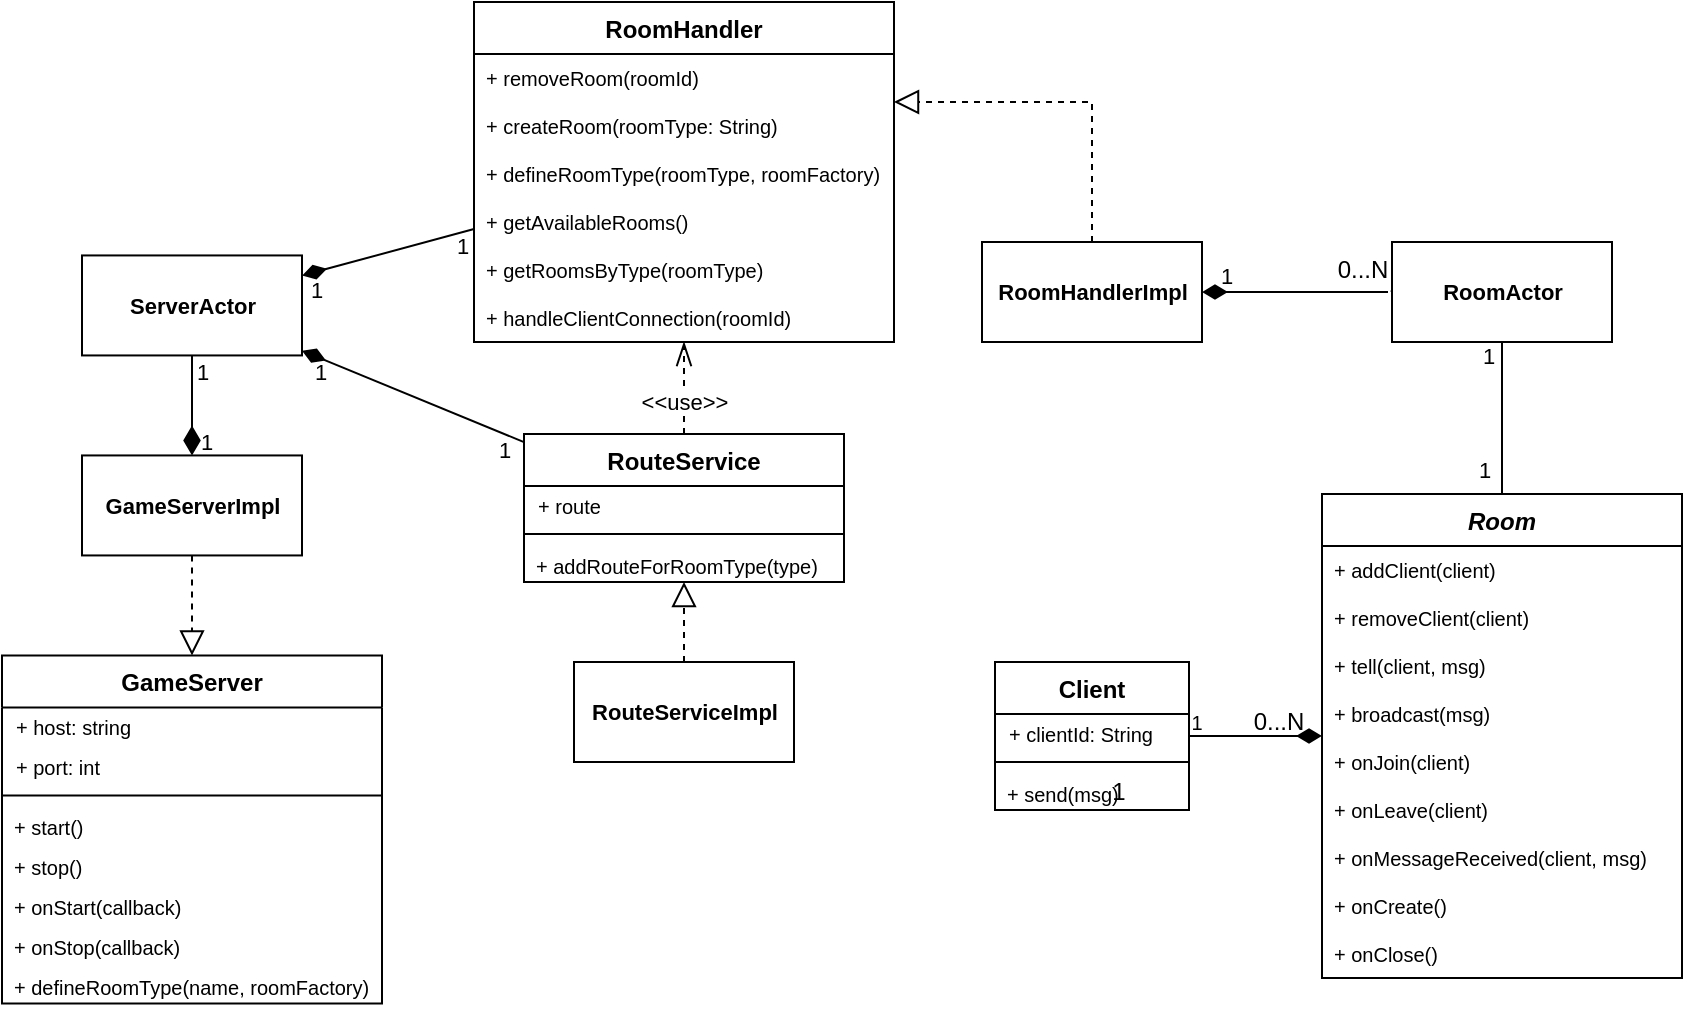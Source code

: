 <mxfile version="13.0.0" type="device"><diagram id="ggWkFIttFP3k0YCquZvB" name="Page-1"><mxGraphModel dx="2170" dy="2252" grid="1" gridSize="10" guides="1" tooltips="1" connect="1" arrows="1" fold="1" page="1" pageScale="1" pageWidth="827" pageHeight="1169" math="0" shadow="0"><root><mxCell id="0"/><mxCell id="1" parent="0"/><mxCell id="0N-Xk1b8U283-z4MfSpy-99" value="ServerActor" style="html=1;fontSize=11;fontStyle=1" parent="1" vertex="1"><mxGeometry x="160" y="106.72" width="110" height="50" as="geometry"/></mxCell><mxCell id="0N-Xk1b8U283-z4MfSpy-100" style="rounded=0;orthogonalLoop=1;jettySize=auto;html=1;endArrow=none;endFill=0;fontSize=11;startArrow=diamondThin;startFill=1;strokeWidth=1;endSize=6;startSize=10;" parent="1" source="0N-Xk1b8U283-z4MfSpy-99" target="0N-Xk1b8U283-z4MfSpy-129" edge="1"><mxGeometry relative="1" as="geometry"><mxPoint x="356" y="126.72" as="sourcePoint"/><mxPoint x="302" y="100.001" as="targetPoint"/></mxGeometry></mxCell><mxCell id="0N-Xk1b8U283-z4MfSpy-101" value="1" style="edgeLabel;html=1;align=center;verticalAlign=middle;resizable=0;points=[];labelBackgroundColor=none;" parent="0N-Xk1b8U283-z4MfSpy-100" vertex="1" connectable="0"><mxGeometry x="-0.906" y="1" relative="1" as="geometry"><mxPoint x="3.48" y="8.69" as="offset"/></mxGeometry></mxCell><mxCell id="0N-Xk1b8U283-z4MfSpy-102" value="1" style="edgeLabel;html=1;align=center;verticalAlign=middle;resizable=0;points=[];labelBackgroundColor=none;" parent="0N-Xk1b8U283-z4MfSpy-100" vertex="1" connectable="0"><mxGeometry x="0.685" y="1" relative="1" as="geometry"><mxPoint x="8.01" y="5.76" as="offset"/></mxGeometry></mxCell><mxCell id="0N-Xk1b8U283-z4MfSpy-103" style="edgeStyle=orthogonalEdgeStyle;rounded=0;orthogonalLoop=1;jettySize=auto;html=1;dashed=1;startArrow=none;startFill=0;startSize=10;endArrow=openThin;endFill=0;endSize=10;strokeWidth=1;fontSize=11;" parent="1" source="0N-Xk1b8U283-z4MfSpy-136" target="0N-Xk1b8U283-z4MfSpy-129" edge="1"><mxGeometry relative="1" as="geometry"><mxPoint x="461" y="210" as="sourcePoint"/><mxPoint x="461" y="150" as="targetPoint"/></mxGeometry></mxCell><mxCell id="0N-Xk1b8U283-z4MfSpy-104" value="&amp;lt;&amp;lt;use&amp;gt;&amp;gt;" style="text;html=1;align=center;verticalAlign=middle;resizable=0;points=[];labelBackgroundColor=#ffffff;fontSize=11;" parent="0N-Xk1b8U283-z4MfSpy-103" vertex="1" connectable="0"><mxGeometry x="0.269" y="-1" relative="1" as="geometry"><mxPoint x="-1" y="13.17" as="offset"/></mxGeometry></mxCell><mxCell id="0N-Xk1b8U283-z4MfSpy-105" style="rounded=0;orthogonalLoop=1;jettySize=auto;html=1;endArrow=none;endFill=0;fontSize=11;startArrow=diamondThin;startFill=1;strokeWidth=1;endSize=6;startSize=10;" parent="1" source="0N-Xk1b8U283-z4MfSpy-99" target="0N-Xk1b8U283-z4MfSpy-136" edge="1"><mxGeometry relative="1" as="geometry"><mxPoint x="276" y="196.72" as="sourcePoint"/><mxPoint x="334.51" y="192.72" as="targetPoint"/></mxGeometry></mxCell><mxCell id="0N-Xk1b8U283-z4MfSpy-106" value="1" style="edgeLabel;html=1;align=center;verticalAlign=middle;resizable=0;points=[];labelBackgroundColor=none;" parent="0N-Xk1b8U283-z4MfSpy-105" vertex="1" connectable="0"><mxGeometry x="-0.838" y="1" relative="1" as="geometry"><mxPoint y="8" as="offset"/></mxGeometry></mxCell><mxCell id="0N-Xk1b8U283-z4MfSpy-107" value="1" style="edgeLabel;html=1;align=center;verticalAlign=middle;resizable=0;points=[];labelBackgroundColor=none;" parent="0N-Xk1b8U283-z4MfSpy-105" vertex="1" connectable="0"><mxGeometry x="0.687" relative="1" as="geometry"><mxPoint x="7.33" y="11" as="offset"/></mxGeometry></mxCell><mxCell id="0N-Xk1b8U283-z4MfSpy-108" style="rounded=0;orthogonalLoop=1;jettySize=auto;html=1;endArrow=none;endFill=0;fontSize=11;startArrow=diamondThin;startFill=1;strokeWidth=1;endSize=6;startSize=10;" parent="1" source="0N-Xk1b8U283-z4MfSpy-128" target="0N-Xk1b8U283-z4MfSpy-115" edge="1"><mxGeometry relative="1" as="geometry"><mxPoint x="554" y="300" as="sourcePoint"/><mxPoint x="694" y="300" as="targetPoint"/></mxGeometry></mxCell><mxCell id="0N-Xk1b8U283-z4MfSpy-109" value="1" style="text;html=1;align=center;verticalAlign=middle;resizable=0;points=[];labelBackgroundColor=none;fontSize=11;" parent="0N-Xk1b8U283-z4MfSpy-108" vertex="1" connectable="0"><mxGeometry x="-0.86" relative="1" as="geometry"><mxPoint x="5.06" y="-8.59" as="offset"/></mxGeometry></mxCell><mxCell id="0N-Xk1b8U283-z4MfSpy-110" value="1" style="text;html=1;align=center;verticalAlign=middle;resizable=0;points=[];labelBackgroundColor=#ffffff;fontSize=11;" parent="0N-Xk1b8U283-z4MfSpy-108" vertex="1" connectable="0"><mxGeometry x="0.809" y="1" relative="1" as="geometry"><mxPoint x="10" y="-3.16" as="offset"/></mxGeometry></mxCell><mxCell id="0N-Xk1b8U283-z4MfSpy-111" value="0...N" style="text;html=1;align=center;verticalAlign=middle;resizable=0;points=[];" parent="0N-Xk1b8U283-z4MfSpy-108" vertex="1" connectable="0"><mxGeometry x="0.689" y="1" relative="1" as="geometry"><mxPoint y="-10" as="offset"/></mxGeometry></mxCell><mxCell id="0N-Xk1b8U283-z4MfSpy-112" style="edgeStyle=none;rounded=0;orthogonalLoop=1;jettySize=auto;html=1;startArrow=none;startFill=0;startSize=12;endArrow=none;endFill=0;endSize=11;strokeWidth=1;fontSize=11;" parent="1" source="0N-Xk1b8U283-z4MfSpy-115" target="0N-Xk1b8U283-z4MfSpy-149" edge="1"><mxGeometry relative="1" as="geometry"><mxPoint x="635" y="300" as="targetPoint"/><Array as="points"/></mxGeometry></mxCell><mxCell id="0N-Xk1b8U283-z4MfSpy-113" value="1" style="edgeLabel;html=1;align=center;verticalAlign=middle;resizable=0;points=[];labelBackgroundColor=none;" parent="0N-Xk1b8U283-z4MfSpy-112" vertex="1" connectable="0"><mxGeometry x="-0.679" relative="1" as="geometry"><mxPoint x="-7" y="-5.71" as="offset"/></mxGeometry></mxCell><mxCell id="0N-Xk1b8U283-z4MfSpy-114" value="1" style="edgeLabel;html=1;align=center;verticalAlign=middle;resizable=0;points=[];labelBackgroundColor=none;" parent="0N-Xk1b8U283-z4MfSpy-112" vertex="1" connectable="0"><mxGeometry x="0.802" relative="1" as="geometry"><mxPoint x="-9.1" y="-5" as="offset"/></mxGeometry></mxCell><mxCell id="0N-Xk1b8U283-z4MfSpy-115" value="RoomActor" style="html=1;fontSize=11;fontStyle=1" parent="1" vertex="1"><mxGeometry x="815" y="100" width="110" height="50" as="geometry"/></mxCell><mxCell id="0N-Xk1b8U283-z4MfSpy-116" style="edgeStyle=none;rounded=0;orthogonalLoop=1;jettySize=auto;html=1;dashed=1;startArrow=none;startFill=0;startSize=10;endArrow=block;endFill=0;endSize=10;strokeWidth=1;fontSize=11;" parent="1" source="0N-Xk1b8U283-z4MfSpy-120" target="0N-Xk1b8U283-z4MfSpy-140" edge="1"><mxGeometry relative="1" as="geometry"><mxPoint x="136" y="231.72" as="targetPoint"/></mxGeometry></mxCell><mxCell id="0N-Xk1b8U283-z4MfSpy-117" style="edgeStyle=none;rounded=0;orthogonalLoop=1;jettySize=auto;html=1;startArrow=diamondThin;startFill=1;startSize=12;endArrow=none;endFill=0;endSize=10;strokeColor=#000000;" parent="1" source="0N-Xk1b8U283-z4MfSpy-120" target="0N-Xk1b8U283-z4MfSpy-99" edge="1"><mxGeometry relative="1" as="geometry"/></mxCell><mxCell id="0N-Xk1b8U283-z4MfSpy-118" value="1" style="edgeLabel;html=1;align=center;verticalAlign=middle;resizable=0;points=[];labelBackgroundColor=none;" parent="0N-Xk1b8U283-z4MfSpy-117" vertex="1" connectable="0"><mxGeometry x="-0.756" relative="1" as="geometry"><mxPoint x="7" y="-1" as="offset"/></mxGeometry></mxCell><mxCell id="0N-Xk1b8U283-z4MfSpy-119" value="1" style="edgeLabel;html=1;align=center;verticalAlign=middle;resizable=0;points=[];labelBackgroundColor=none;" parent="0N-Xk1b8U283-z4MfSpy-117" vertex="1" connectable="0"><mxGeometry x="0.8" relative="1" as="geometry"><mxPoint x="5" y="3" as="offset"/></mxGeometry></mxCell><mxCell id="0N-Xk1b8U283-z4MfSpy-120" value="GameServerImpl" style="html=1;fontSize=11;fontStyle=1" parent="1" vertex="1"><mxGeometry x="160" y="206.72" width="110" height="50" as="geometry"/></mxCell><mxCell id="0N-Xk1b8U283-z4MfSpy-121" style="edgeStyle=orthogonalEdgeStyle;rounded=0;orthogonalLoop=1;jettySize=auto;html=1;endArrow=block;endFill=0;dashed=1;strokeWidth=1;endSize=10;" parent="1" source="0N-Xk1b8U283-z4MfSpy-122" target="0N-Xk1b8U283-z4MfSpy-136" edge="1"><mxGeometry relative="1" as="geometry"><mxPoint x="461" y="260" as="targetPoint"/></mxGeometry></mxCell><mxCell id="0N-Xk1b8U283-z4MfSpy-122" value="RouteServiceImpl" style="html=1;fontSize=11;fontStyle=1" parent="1" vertex="1"><mxGeometry x="406" y="310" width="110" height="50" as="geometry"/></mxCell><mxCell id="0N-Xk1b8U283-z4MfSpy-123" style="edgeStyle=none;rounded=0;orthogonalLoop=1;jettySize=auto;html=1;endArrow=diamondThin;endFill=1;endSize=10;strokeWidth=1;startSize=10;" parent="1" source="0N-Xk1b8U283-z4MfSpy-159" target="0N-Xk1b8U283-z4MfSpy-149" edge="1"><mxGeometry relative="1" as="geometry"><mxPoint x="685.495" y="420" as="sourcePoint"/><mxPoint x="635" y="350" as="targetPoint"/></mxGeometry></mxCell><mxCell id="0N-Xk1b8U283-z4MfSpy-124" value="1" style="text;html=1;align=center;verticalAlign=middle;resizable=0;points=[];" parent="0N-Xk1b8U283-z4MfSpy-123" vertex="1" connectable="0"><mxGeometry x="0.665" relative="1" as="geometry"><mxPoint x="-91.26" y="27.93" as="offset"/></mxGeometry></mxCell><mxCell id="0N-Xk1b8U283-z4MfSpy-125" value="0...N" style="text;html=1;align=center;verticalAlign=middle;resizable=0;points=[];" parent="0N-Xk1b8U283-z4MfSpy-123" vertex="1" connectable="0"><mxGeometry x="-0.69" y="1" relative="1" as="geometry"><mxPoint x="33.27" y="-6.0" as="offset"/></mxGeometry></mxCell><mxCell id="0N-Xk1b8U283-z4MfSpy-126" value="1" style="edgeLabel;html=1;align=center;verticalAlign=middle;resizable=0;points=[];fontSize=10;labelBackgroundColor=none;" parent="0N-Xk1b8U283-z4MfSpy-123" vertex="1" connectable="0"><mxGeometry x="-0.809" relative="1" as="geometry"><mxPoint x="-2.76" y="-7.41" as="offset"/></mxGeometry></mxCell><mxCell id="0N-Xk1b8U283-z4MfSpy-127" style="edgeStyle=orthogonalEdgeStyle;rounded=0;orthogonalLoop=1;jettySize=auto;html=1;endArrow=block;endFill=0;dashed=1;startSize=6;endSize=10;" parent="1" source="0N-Xk1b8U283-z4MfSpy-128" target="0N-Xk1b8U283-z4MfSpy-129" edge="1"><mxGeometry relative="1" as="geometry"><mxPoint x="516" y="125" as="targetPoint"/><Array as="points"><mxPoint x="665" y="30"/></Array></mxGeometry></mxCell><mxCell id="0N-Xk1b8U283-z4MfSpy-128" value="RoomHandlerImpl" style="html=1;fontSize=11;fontStyle=1" parent="1" vertex="1"><mxGeometry x="610" y="100" width="110" height="50" as="geometry"/></mxCell><mxCell id="0N-Xk1b8U283-z4MfSpy-136" value="RouteService" style="swimlane;fontStyle=1;align=center;verticalAlign=top;childLayout=stackLayout;horizontal=1;startSize=26;horizontalStack=0;resizeParent=1;resizeParentMax=0;resizeLast=0;collapsible=1;marginBottom=0;labelBackgroundColor=none;" parent="1" vertex="1"><mxGeometry x="381" y="196" width="160" height="74" as="geometry"/></mxCell><mxCell id="0N-Xk1b8U283-z4MfSpy-137" value="+ route" style="text;strokeColor=none;fillColor=none;align=left;verticalAlign=middle;spacingLeft=5;spacingRight=4;overflow=hidden;rotatable=0;points=[[0,0.5],[1,0.5]];portConstraint=eastwest;spacing=2;fontSize=10;" parent="0N-Xk1b8U283-z4MfSpy-136" vertex="1"><mxGeometry y="26" width="160" height="20" as="geometry"/></mxCell><mxCell id="0N-Xk1b8U283-z4MfSpy-138" value="" style="line;strokeWidth=1;fillColor=none;align=left;verticalAlign=middle;spacingTop=-1;spacingLeft=3;spacingRight=3;rotatable=0;labelPosition=right;points=[];portConstraint=eastwest;" parent="0N-Xk1b8U283-z4MfSpy-136" vertex="1"><mxGeometry y="46" width="160" height="8" as="geometry"/></mxCell><mxCell id="0N-Xk1b8U283-z4MfSpy-139" value="+ addRouteForRoomType(type)" style="text;strokeColor=none;fillColor=none;align=left;verticalAlign=top;spacingLeft=4;spacingRight=4;overflow=hidden;rotatable=0;points=[[0,0.5],[1,0.5]];portConstraint=eastwest;fontSize=10;" parent="0N-Xk1b8U283-z4MfSpy-136" vertex="1"><mxGeometry y="54" width="160" height="20" as="geometry"/></mxCell><mxCell id="0N-Xk1b8U283-z4MfSpy-149" value="Room" style="swimlane;fontStyle=3;align=center;verticalAlign=top;childLayout=stackLayout;horizontal=1;startSize=26;horizontalStack=0;resizeParent=1;resizeParentMax=0;resizeLast=0;collapsible=1;marginBottom=0;labelBackgroundColor=#ffffff;fillColor=#ffffff;" parent="1" vertex="1"><mxGeometry x="780" y="226" width="180" height="242" as="geometry"/></mxCell><mxCell id="0N-Xk1b8U283-z4MfSpy-150" value="+ addClient(client)" style="text;strokeColor=none;fillColor=none;align=left;verticalAlign=top;spacingLeft=4;spacingRight=4;overflow=hidden;rotatable=0;points=[[0,0.5],[1,0.5]];portConstraint=eastwest;fontSize=10;labelBackgroundColor=none;" parent="0N-Xk1b8U283-z4MfSpy-149" vertex="1"><mxGeometry y="26" width="180" height="24" as="geometry"/></mxCell><mxCell id="0N-Xk1b8U283-z4MfSpy-151" value="+ removeClient(client)&#10;" style="text;strokeColor=none;fillColor=none;align=left;verticalAlign=top;spacingLeft=4;spacingRight=4;overflow=hidden;rotatable=0;points=[[0,0.5],[1,0.5]];portConstraint=eastwest;fontSize=10;" parent="0N-Xk1b8U283-z4MfSpy-149" vertex="1"><mxGeometry y="50" width="180" height="24" as="geometry"/></mxCell><mxCell id="0N-Xk1b8U283-z4MfSpy-152" value="+ tell(client, msg)&#10;" style="text;strokeColor=none;fillColor=none;align=left;verticalAlign=top;spacingLeft=4;spacingRight=4;overflow=hidden;rotatable=0;points=[[0,0.5],[1,0.5]];portConstraint=eastwest;fontSize=10;" parent="0N-Xk1b8U283-z4MfSpy-149" vertex="1"><mxGeometry y="74" width="180" height="24" as="geometry"/></mxCell><mxCell id="0N-Xk1b8U283-z4MfSpy-153" value="+ broadcast(msg)" style="text;strokeColor=none;fillColor=none;align=left;verticalAlign=top;spacingLeft=4;spacingRight=4;overflow=hidden;rotatable=0;points=[[0,0.5],[1,0.5]];portConstraint=eastwest;fontSize=10;" parent="0N-Xk1b8U283-z4MfSpy-149" vertex="1"><mxGeometry y="98" width="180" height="24" as="geometry"/></mxCell><mxCell id="0N-Xk1b8U283-z4MfSpy-154" value="+ onJoin(client)" style="text;strokeColor=none;fillColor=none;align=left;verticalAlign=top;spacingLeft=4;spacingRight=4;overflow=hidden;rotatable=0;points=[[0,0.5],[1,0.5]];portConstraint=eastwest;fontSize=10;" parent="0N-Xk1b8U283-z4MfSpy-149" vertex="1"><mxGeometry y="122" width="180" height="24" as="geometry"/></mxCell><mxCell id="0N-Xk1b8U283-z4MfSpy-155" value="+ onLeave(client)" style="text;strokeColor=none;fillColor=none;align=left;verticalAlign=top;spacingLeft=4;spacingRight=4;overflow=hidden;rotatable=0;points=[[0,0.5],[1,0.5]];portConstraint=eastwest;fontSize=10;" parent="0N-Xk1b8U283-z4MfSpy-149" vertex="1"><mxGeometry y="146" width="180" height="24" as="geometry"/></mxCell><mxCell id="0N-Xk1b8U283-z4MfSpy-156" value="+ onMessageReceived(client, msg)" style="text;strokeColor=none;fillColor=none;align=left;verticalAlign=top;spacingLeft=4;spacingRight=4;overflow=hidden;rotatable=0;points=[[0,0.5],[1,0.5]];portConstraint=eastwest;fontSize=10;" parent="0N-Xk1b8U283-z4MfSpy-149" vertex="1"><mxGeometry y="170" width="180" height="24" as="geometry"/></mxCell><mxCell id="0N-Xk1b8U283-z4MfSpy-157" value="+ onCreate()" style="text;strokeColor=none;fillColor=none;align=left;verticalAlign=top;spacingLeft=4;spacingRight=4;overflow=hidden;rotatable=0;points=[[0,0.5],[1,0.5]];portConstraint=eastwest;fontSize=10;" parent="0N-Xk1b8U283-z4MfSpy-149" vertex="1"><mxGeometry y="194" width="180" height="24" as="geometry"/></mxCell><mxCell id="0N-Xk1b8U283-z4MfSpy-158" value="+ onClose()" style="text;strokeColor=none;fillColor=none;align=left;verticalAlign=top;spacingLeft=4;spacingRight=4;overflow=hidden;rotatable=0;points=[[0,0.5],[1,0.5]];portConstraint=eastwest;fontSize=10;" parent="0N-Xk1b8U283-z4MfSpy-149" vertex="1"><mxGeometry y="218" width="180" height="24" as="geometry"/></mxCell><mxCell id="0N-Xk1b8U283-z4MfSpy-159" value="Client" style="swimlane;fontStyle=1;align=center;verticalAlign=top;childLayout=stackLayout;horizontal=1;startSize=26;horizontalStack=0;resizeParent=1;resizeParentMax=0;resizeLast=0;collapsible=1;marginBottom=0;labelBackgroundColor=none;" parent="1" vertex="1"><mxGeometry x="616.5" y="310" width="97" height="74" as="geometry"/></mxCell><mxCell id="0N-Xk1b8U283-z4MfSpy-160" value="+ clientId: String" style="text;strokeColor=none;fillColor=none;align=left;verticalAlign=middle;spacingLeft=5;spacingRight=4;overflow=hidden;rotatable=0;points=[[0,0.5],[1,0.5]];portConstraint=eastwest;spacing=2;fontSize=10;" parent="0N-Xk1b8U283-z4MfSpy-159" vertex="1"><mxGeometry y="26" width="97" height="20" as="geometry"/></mxCell><mxCell id="0N-Xk1b8U283-z4MfSpy-161" value="" style="line;strokeWidth=1;fillColor=none;align=left;verticalAlign=middle;spacingTop=-1;spacingLeft=3;spacingRight=3;rotatable=0;labelPosition=right;points=[];portConstraint=eastwest;" parent="0N-Xk1b8U283-z4MfSpy-159" vertex="1"><mxGeometry y="46" width="97" height="8" as="geometry"/></mxCell><mxCell id="0N-Xk1b8U283-z4MfSpy-162" value="+ send(msg)" style="text;strokeColor=none;fillColor=none;align=left;verticalAlign=top;spacingLeft=4;spacingRight=4;overflow=hidden;rotatable=0;points=[[0,0.5],[1,0.5]];portConstraint=eastwest;fontSize=10;" parent="0N-Xk1b8U283-z4MfSpy-159" vertex="1"><mxGeometry y="54" width="97" height="20" as="geometry"/></mxCell><mxCell id="0N-Xk1b8U283-z4MfSpy-129" value="RoomHandler" style="swimlane;fontStyle=1;align=center;verticalAlign=top;childLayout=stackLayout;horizontal=1;startSize=26;horizontalStack=0;resizeParent=1;resizeParentMax=0;resizeLast=0;collapsible=1;marginBottom=0;labelBackgroundColor=#ffffff;fillColor=#ffffff;" parent="1" vertex="1"><mxGeometry x="356" y="-20" width="210" height="170" as="geometry"/></mxCell><mxCell id="0N-Xk1b8U283-z4MfSpy-130" value="+ removeRoom(roomId)" style="text;strokeColor=none;fillColor=none;align=left;verticalAlign=top;spacingLeft=4;spacingRight=4;overflow=hidden;rotatable=0;points=[[0,0.5],[1,0.5]];portConstraint=eastwest;fontSize=10;labelBackgroundColor=none;" parent="0N-Xk1b8U283-z4MfSpy-129" vertex="1"><mxGeometry y="26" width="210" height="24" as="geometry"/></mxCell><mxCell id="0N-Xk1b8U283-z4MfSpy-131" value="+ createRoom(roomType: String)&#10;" style="text;strokeColor=none;fillColor=none;align=left;verticalAlign=top;spacingLeft=4;spacingRight=4;overflow=hidden;rotatable=0;points=[[0,0.5],[1,0.5]];portConstraint=eastwest;fontSize=10;" parent="0N-Xk1b8U283-z4MfSpy-129" vertex="1"><mxGeometry y="50" width="210" height="24" as="geometry"/></mxCell><mxCell id="0N-Xk1b8U283-z4MfSpy-132" value="+ defineRoomType(roomType, roomFactory)&#10;" style="text;strokeColor=none;fillColor=none;align=left;verticalAlign=top;spacingLeft=4;spacingRight=4;overflow=hidden;rotatable=0;points=[[0,0.5],[1,0.5]];portConstraint=eastwest;fontSize=10;" parent="0N-Xk1b8U283-z4MfSpy-129" vertex="1"><mxGeometry y="74" width="210" height="24" as="geometry"/></mxCell><mxCell id="0N-Xk1b8U283-z4MfSpy-133" value="+ getAvailableRooms()" style="text;strokeColor=none;fillColor=none;align=left;verticalAlign=top;spacingLeft=4;spacingRight=4;overflow=hidden;rotatable=0;points=[[0,0.5],[1,0.5]];portConstraint=eastwest;fontSize=10;" parent="0N-Xk1b8U283-z4MfSpy-129" vertex="1"><mxGeometry y="98" width="210" height="24" as="geometry"/></mxCell><mxCell id="0N-Xk1b8U283-z4MfSpy-134" value="+ getRoomsByType(roomType)" style="text;strokeColor=none;fillColor=none;align=left;verticalAlign=top;spacingLeft=4;spacingRight=4;overflow=hidden;rotatable=0;points=[[0,0.5],[1,0.5]];portConstraint=eastwest;fontSize=10;" parent="0N-Xk1b8U283-z4MfSpy-129" vertex="1"><mxGeometry y="122" width="210" height="24" as="geometry"/></mxCell><mxCell id="0N-Xk1b8U283-z4MfSpy-135" value="+ handleClientConnection(roomId)" style="text;strokeColor=none;fillColor=none;align=left;verticalAlign=top;spacingLeft=4;spacingRight=4;overflow=hidden;rotatable=0;points=[[0,0.5],[1,0.5]];portConstraint=eastwest;fontSize=10;" parent="0N-Xk1b8U283-z4MfSpy-129" vertex="1"><mxGeometry y="146" width="210" height="24" as="geometry"/></mxCell><mxCell id="0N-Xk1b8U283-z4MfSpy-140" value="GameServer" style="swimlane;fontStyle=1;align=center;verticalAlign=top;childLayout=stackLayout;horizontal=1;startSize=26;horizontalStack=0;resizeParent=1;resizeParentMax=0;resizeLast=0;collapsible=1;marginBottom=0;labelBackgroundColor=none;" parent="1" vertex="1"><mxGeometry x="120" y="306.72" width="190" height="174" as="geometry"/></mxCell><mxCell id="0N-Xk1b8U283-z4MfSpy-141" value="+ host: string" style="text;strokeColor=none;fillColor=none;align=left;verticalAlign=middle;spacingLeft=5;spacingRight=4;overflow=hidden;rotatable=0;points=[[0,0.5],[1,0.5]];portConstraint=eastwest;spacing=2;fontSize=10;" parent="0N-Xk1b8U283-z4MfSpy-140" vertex="1"><mxGeometry y="26" width="190" height="20" as="geometry"/></mxCell><mxCell id="0N-Xk1b8U283-z4MfSpy-142" value="+ port: int" style="text;strokeColor=none;fillColor=none;align=left;verticalAlign=middle;spacingLeft=5;spacingRight=4;overflow=hidden;rotatable=0;points=[[0,0.5],[1,0.5]];portConstraint=eastwest;spacing=2;fontSize=10;" parent="0N-Xk1b8U283-z4MfSpy-140" vertex="1"><mxGeometry y="46" width="190" height="20" as="geometry"/></mxCell><mxCell id="0N-Xk1b8U283-z4MfSpy-143" value="" style="line;strokeWidth=1;fillColor=none;align=left;verticalAlign=middle;spacingTop=-1;spacingLeft=3;spacingRight=3;rotatable=0;labelPosition=right;points=[];portConstraint=eastwest;" parent="0N-Xk1b8U283-z4MfSpy-140" vertex="1"><mxGeometry y="66" width="190" height="8" as="geometry"/></mxCell><mxCell id="0N-Xk1b8U283-z4MfSpy-144" value="+ start()" style="text;strokeColor=none;fillColor=none;align=left;verticalAlign=top;spacingLeft=4;spacingRight=4;overflow=hidden;rotatable=0;points=[[0,0.5],[1,0.5]];portConstraint=eastwest;fontSize=10;" parent="0N-Xk1b8U283-z4MfSpy-140" vertex="1"><mxGeometry y="74" width="190" height="20" as="geometry"/></mxCell><mxCell id="0N-Xk1b8U283-z4MfSpy-145" value="+ stop()" style="text;strokeColor=none;fillColor=none;align=left;verticalAlign=top;spacingLeft=4;spacingRight=4;overflow=hidden;rotatable=0;points=[[0,0.5],[1,0.5]];portConstraint=eastwest;fontSize=10;" parent="0N-Xk1b8U283-z4MfSpy-140" vertex="1"><mxGeometry y="94" width="190" height="20" as="geometry"/></mxCell><mxCell id="0N-Xk1b8U283-z4MfSpy-146" value="+ onStart(callback)" style="text;strokeColor=none;fillColor=none;align=left;verticalAlign=top;spacingLeft=4;spacingRight=4;overflow=hidden;rotatable=0;points=[[0,0.5],[1,0.5]];portConstraint=eastwest;fontSize=10;" parent="0N-Xk1b8U283-z4MfSpy-140" vertex="1"><mxGeometry y="114" width="190" height="20" as="geometry"/></mxCell><mxCell id="0N-Xk1b8U283-z4MfSpy-147" value="+ onStop(callback)" style="text;strokeColor=none;fillColor=none;align=left;verticalAlign=top;spacingLeft=4;spacingRight=4;overflow=hidden;rotatable=0;points=[[0,0.5],[1,0.5]];portConstraint=eastwest;fontSize=10;" parent="0N-Xk1b8U283-z4MfSpy-140" vertex="1"><mxGeometry y="134" width="190" height="20" as="geometry"/></mxCell><mxCell id="0N-Xk1b8U283-z4MfSpy-148" value="+ defineRoomType(name, roomFactory)" style="text;strokeColor=none;fillColor=none;align=left;verticalAlign=top;spacingLeft=4;spacingRight=4;overflow=hidden;rotatable=0;points=[[0,0.5],[1,0.5]];portConstraint=eastwest;fontSize=10;" parent="0N-Xk1b8U283-z4MfSpy-140" vertex="1"><mxGeometry y="154" width="190" height="20" as="geometry"/></mxCell></root></mxGraphModel></diagram></mxfile>
